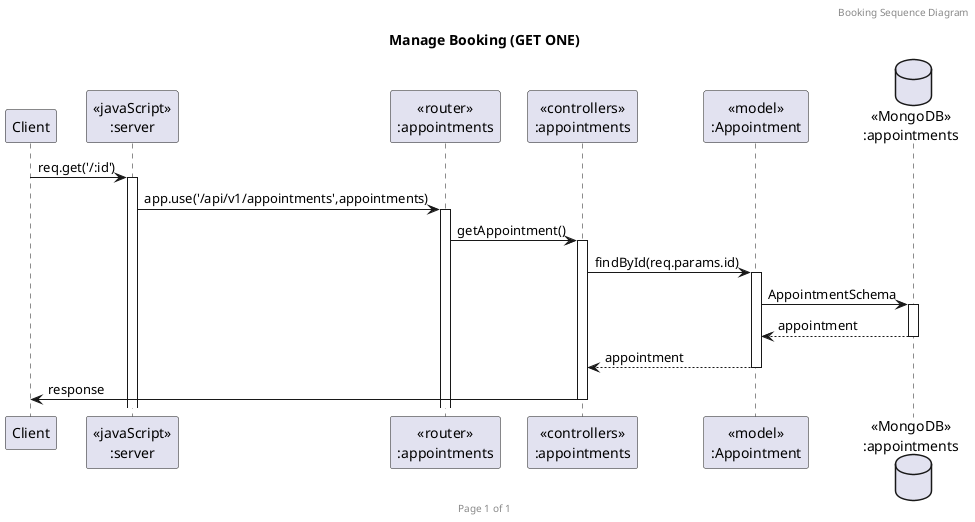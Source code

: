 @startuml Manage Booking (GET ONE)

header Booking Sequence Diagram
footer Page %page% of %lastpage%
title "Manage Booking (GET ONE)"

participant "Client" as client
participant "<<javaScript>>\n:server" as server
participant "<<router>>\n:appointments" as routerAppointments
participant "<<controllers>>\n:appointments" as controllersAppointments
participant "<<model>>\n:Appointment" as modelAppointments
database "<<MongoDB>>\n:appointments" as AppointmentsDatabase

client->server ++:req.get('/:id')
server->routerAppointments ++:app.use('/api/v1/appointments',appointments)
routerAppointments -> controllersAppointments ++:getAppointment()
controllersAppointments->modelAppointments ++:findById(req.params.id)
modelAppointments ->AppointmentsDatabase ++:AppointmentSchema
AppointmentsDatabase --> modelAppointments --:appointment
controllersAppointments <-- modelAppointments --:appointment
controllersAppointments->client --:response

@enduml
